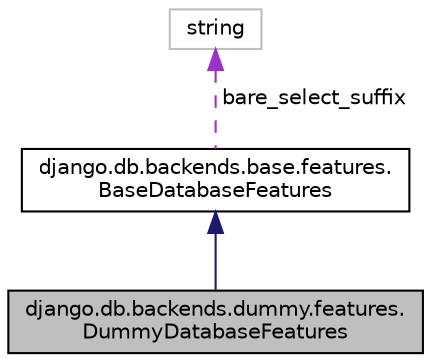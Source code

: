 digraph "django.db.backends.dummy.features.DummyDatabaseFeatures"
{
 // LATEX_PDF_SIZE
  edge [fontname="Helvetica",fontsize="10",labelfontname="Helvetica",labelfontsize="10"];
  node [fontname="Helvetica",fontsize="10",shape=record];
  Node1 [label="django.db.backends.dummy.features.\lDummyDatabaseFeatures",height=0.2,width=0.4,color="black", fillcolor="grey75", style="filled", fontcolor="black",tooltip=" "];
  Node2 -> Node1 [dir="back",color="midnightblue",fontsize="10",style="solid"];
  Node2 [label="django.db.backends.base.features.\lBaseDatabaseFeatures",height=0.2,width=0.4,color="black", fillcolor="white", style="filled",URL="$classdjango_1_1db_1_1backends_1_1base_1_1features_1_1_base_database_features.html",tooltip=" "];
  Node3 -> Node2 [dir="back",color="darkorchid3",fontsize="10",style="dashed",label=" bare_select_suffix" ];
  Node3 [label="string",height=0.2,width=0.4,color="grey75", fillcolor="white", style="filled",tooltip=" "];
}
